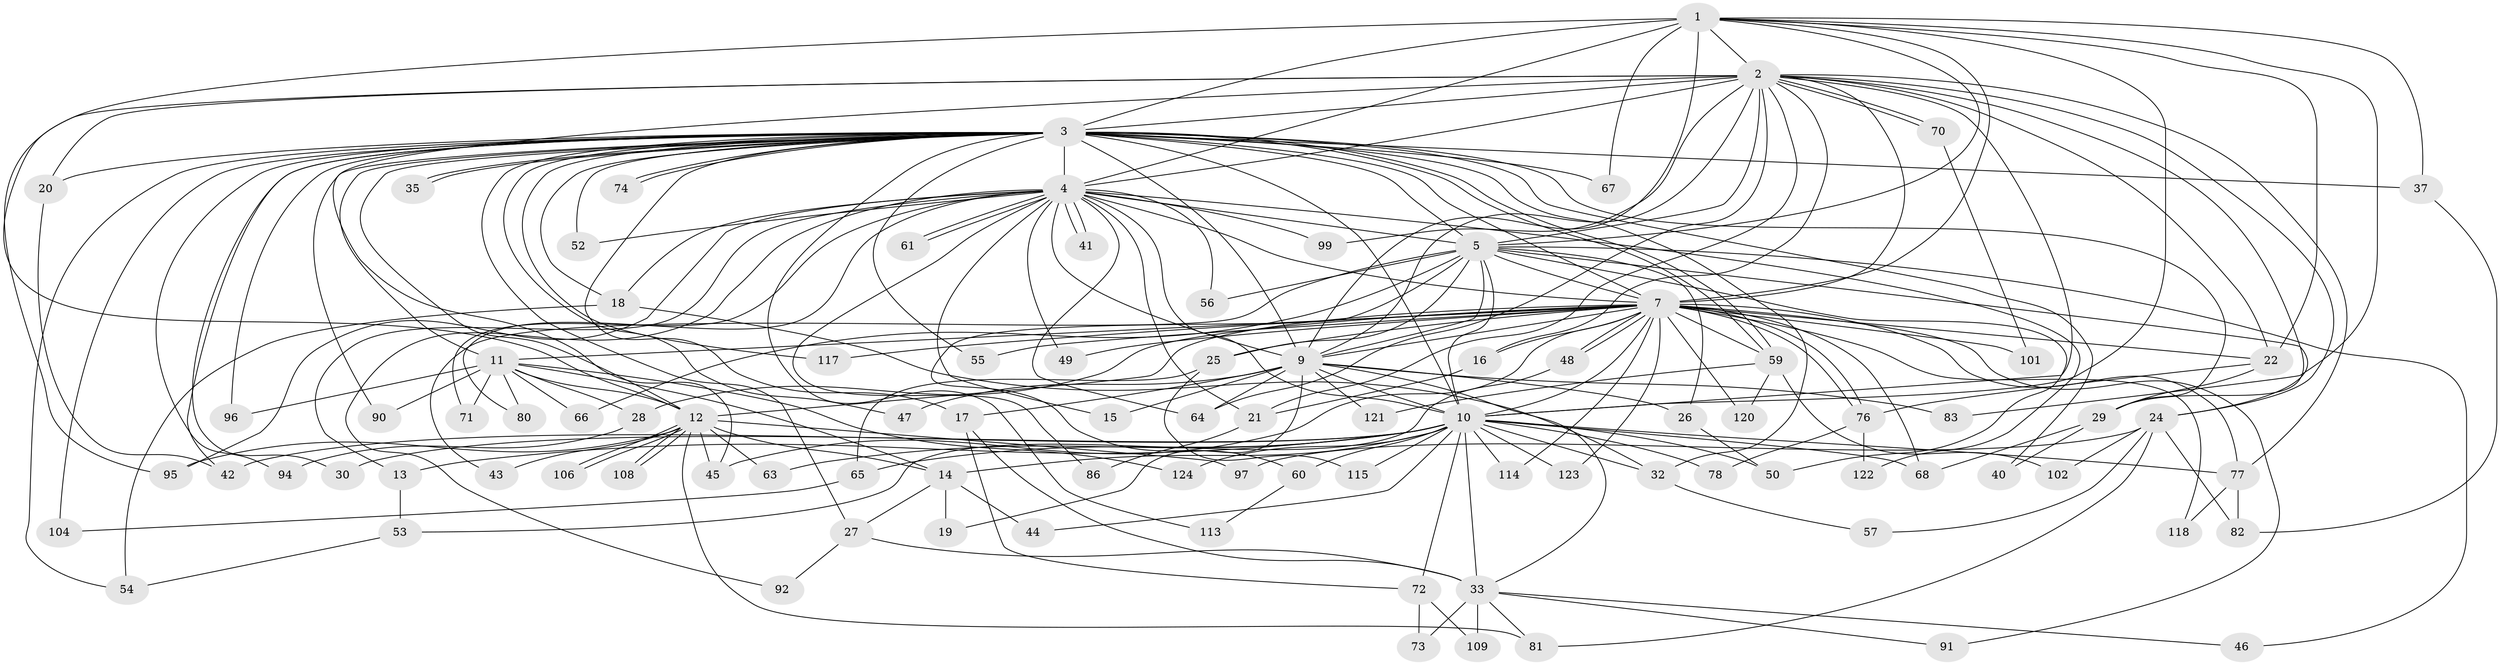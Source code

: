 // original degree distribution, {14: 0.008064516129032258, 21: 0.008064516129032258, 30: 0.016129032258064516, 28: 0.008064516129032258, 19: 0.008064516129032258, 11: 0.008064516129032258, 34: 0.008064516129032258, 17: 0.008064516129032258, 18: 0.008064516129032258, 6: 0.024193548387096774, 13: 0.008064516129032258, 3: 0.22580645161290322, 2: 0.5241935483870968, 4: 0.10483870967741936, 7: 0.016129032258064516, 8: 0.008064516129032258, 5: 0.008064516129032258}
// Generated by graph-tools (version 1.1) at 2025/41/03/06/25 10:41:38]
// undirected, 94 vertices, 221 edges
graph export_dot {
graph [start="1"]
  node [color=gray90,style=filled];
  1;
  2 [super="+51"];
  3 [super="+8"];
  4 [super="+6"];
  5 [super="+36"];
  7 [super="+107"];
  9 [super="+84"];
  10 [super="+39"];
  11 [super="+31"];
  12 [super="+69"];
  13;
  14 [super="+116"];
  15;
  16;
  17 [super="+75"];
  18;
  19;
  20;
  21 [super="+58"];
  22 [super="+23"];
  24 [super="+100"];
  25;
  26;
  27;
  28 [super="+38"];
  29 [super="+34"];
  30 [super="+93"];
  32 [super="+89"];
  33 [super="+62"];
  35;
  37;
  40;
  41;
  42 [super="+79"];
  43;
  44;
  45;
  46;
  47;
  48;
  49 [super="+85"];
  50 [super="+119"];
  52;
  53 [super="+110"];
  54;
  55;
  56;
  57;
  59 [super="+88"];
  60;
  61;
  63;
  64 [super="+98"];
  65;
  66;
  67;
  68 [super="+112"];
  70;
  71;
  72;
  73;
  74;
  76 [super="+87"];
  77 [super="+111"];
  78;
  80;
  81;
  82 [super="+105"];
  83;
  86;
  90;
  91;
  92;
  94;
  95 [super="+103"];
  96;
  97;
  99;
  101;
  102;
  104;
  106;
  108;
  109;
  113;
  114;
  115;
  117;
  118;
  120;
  121;
  122;
  123;
  124;
  1 -- 2;
  1 -- 3 [weight=2];
  1 -- 4 [weight=2];
  1 -- 5;
  1 -- 7;
  1 -- 9;
  1 -- 10;
  1 -- 12;
  1 -- 22;
  1 -- 37;
  1 -- 67;
  1 -- 83;
  2 -- 3 [weight=2];
  2 -- 4 [weight=2];
  2 -- 5;
  2 -- 7;
  2 -- 9;
  2 -- 10;
  2 -- 16;
  2 -- 20;
  2 -- 22;
  2 -- 24;
  2 -- 29;
  2 -- 64;
  2 -- 70;
  2 -- 70;
  2 -- 77;
  2 -- 95;
  2 -- 21;
  2 -- 99;
  2 -- 45;
  3 -- 4 [weight=4];
  3 -- 5 [weight=2];
  3 -- 7 [weight=2];
  3 -- 9 [weight=2];
  3 -- 10 [weight=2];
  3 -- 17;
  3 -- 18;
  3 -- 20;
  3 -- 27;
  3 -- 30;
  3 -- 35;
  3 -- 35;
  3 -- 37;
  3 -- 42;
  3 -- 52;
  3 -- 55;
  3 -- 59;
  3 -- 59;
  3 -- 74;
  3 -- 74;
  3 -- 90;
  3 -- 94;
  3 -- 96;
  3 -- 104;
  3 -- 117;
  3 -- 67;
  3 -- 11;
  3 -- 32;
  3 -- 40;
  3 -- 47;
  3 -- 113;
  3 -- 54;
  3 -- 12;
  3 -- 29;
  4 -- 5 [weight=2];
  4 -- 7 [weight=2];
  4 -- 9 [weight=2];
  4 -- 10 [weight=2];
  4 -- 13;
  4 -- 15;
  4 -- 18;
  4 -- 21;
  4 -- 41;
  4 -- 41;
  4 -- 49 [weight=2];
  4 -- 52;
  4 -- 56;
  4 -- 61;
  4 -- 61;
  4 -- 71;
  4 -- 80;
  4 -- 86;
  4 -- 95;
  4 -- 99;
  4 -- 122;
  4 -- 64 [weight=2];
  4 -- 92;
  5 -- 7;
  5 -- 9;
  5 -- 10 [weight=2];
  5 -- 24;
  5 -- 25;
  5 -- 26;
  5 -- 43;
  5 -- 46;
  5 -- 56;
  5 -- 60;
  5 -- 66;
  5 -- 50;
  7 -- 9;
  7 -- 10 [weight=2];
  7 -- 11;
  7 -- 12;
  7 -- 16;
  7 -- 25;
  7 -- 28 [weight=2];
  7 -- 45;
  7 -- 48;
  7 -- 48;
  7 -- 49;
  7 -- 55;
  7 -- 68;
  7 -- 76;
  7 -- 76;
  7 -- 77;
  7 -- 91;
  7 -- 101;
  7 -- 114;
  7 -- 117;
  7 -- 118;
  7 -- 120;
  7 -- 123;
  7 -- 59;
  7 -- 22;
  9 -- 10;
  9 -- 15;
  9 -- 17;
  9 -- 19;
  9 -- 26;
  9 -- 33;
  9 -- 47;
  9 -- 83;
  9 -- 121;
  9 -- 64;
  10 -- 13;
  10 -- 14;
  10 -- 30 [weight=2];
  10 -- 32;
  10 -- 44;
  10 -- 50;
  10 -- 60;
  10 -- 63;
  10 -- 65;
  10 -- 72;
  10 -- 78;
  10 -- 114;
  10 -- 115;
  10 -- 123;
  10 -- 124;
  10 -- 77;
  10 -- 33;
  10 -- 68;
  10 -- 42;
  11 -- 14;
  11 -- 28;
  11 -- 66;
  11 -- 96;
  11 -- 80;
  11 -- 124;
  11 -- 71;
  11 -- 90;
  11 -- 12;
  12 -- 43;
  12 -- 45;
  12 -- 63;
  12 -- 97;
  12 -- 106;
  12 -- 106;
  12 -- 108;
  12 -- 108;
  12 -- 81;
  12 -- 14;
  12 -- 95;
  13 -- 53;
  14 -- 19;
  14 -- 27;
  14 -- 44;
  16 -- 21;
  17 -- 72;
  17 -- 33;
  18 -- 54;
  18 -- 32;
  20 -- 42;
  21 -- 86;
  22 -- 29;
  22 -- 76;
  24 -- 57;
  24 -- 82;
  24 -- 97;
  24 -- 102;
  24 -- 81;
  25 -- 65;
  25 -- 115;
  26 -- 50;
  27 -- 33;
  27 -- 92;
  28 -- 94;
  29 -- 40;
  29 -- 68;
  32 -- 57;
  33 -- 46;
  33 -- 73;
  33 -- 81;
  33 -- 91;
  33 -- 109;
  37 -- 82;
  48 -- 53;
  53 -- 54;
  59 -- 102;
  59 -- 120;
  59 -- 121;
  60 -- 113;
  65 -- 104;
  70 -- 101;
  72 -- 73;
  72 -- 109;
  76 -- 78;
  76 -- 122;
  77 -- 82;
  77 -- 118;
}
